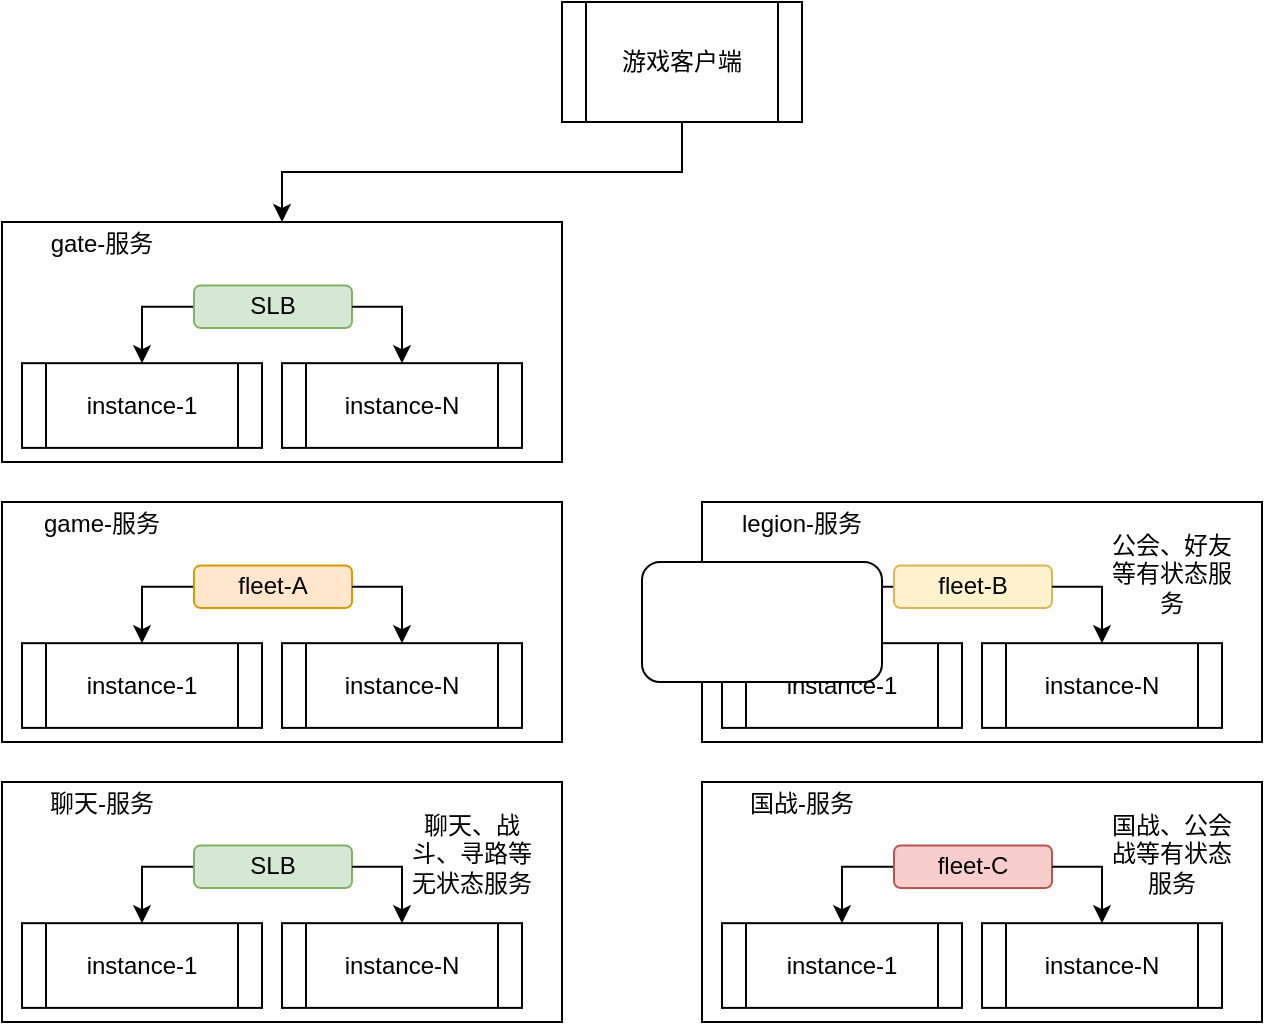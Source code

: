 <mxfile version="14.9.4" type="github">
  <diagram id="R2lEEEUBdFMjLlhIrx00" name="Page-1">
    <mxGraphModel dx="1422" dy="762" grid="1" gridSize="10" guides="1" tooltips="1" connect="1" arrows="1" fold="1" page="1" pageScale="1" pageWidth="850" pageHeight="1100" math="0" shadow="0" extFonts="Permanent Marker^https://fonts.googleapis.com/css?family=Permanent+Marker">
      <root>
        <mxCell id="0" />
        <mxCell id="1" parent="0" />
        <mxCell id="akZH2UkUU4lrVJMahKS4-86" style="edgeStyle=orthogonalEdgeStyle;rounded=0;orthogonalLoop=1;jettySize=auto;html=1;exitX=0.5;exitY=1;exitDx=0;exitDy=0;" edge="1" parent="1" source="akZH2UkUU4lrVJMahKS4-1" target="akZH2UkUU4lrVJMahKS4-8">
          <mxGeometry relative="1" as="geometry" />
        </mxCell>
        <mxCell id="akZH2UkUU4lrVJMahKS4-1" value="游戏客户端" style="shape=process;whiteSpace=wrap;html=1;backgroundOutline=1;" vertex="1" parent="1">
          <mxGeometry x="320" y="30" width="120" height="60" as="geometry" />
        </mxCell>
        <mxCell id="akZH2UkUU4lrVJMahKS4-9" value="" style="group;fillColor=#fff2cc;strokeColor=#d6b656;" vertex="1" connectable="0" parent="1">
          <mxGeometry x="40" y="140" width="280" height="120" as="geometry" />
        </mxCell>
        <mxCell id="akZH2UkUU4lrVJMahKS4-8" value="" style="rounded=0;whiteSpace=wrap;html=1;" vertex="1" parent="akZH2UkUU4lrVJMahKS4-9">
          <mxGeometry width="280" height="120" as="geometry" />
        </mxCell>
        <mxCell id="akZH2UkUU4lrVJMahKS4-2" value="instance-1" style="shape=process;whiteSpace=wrap;html=1;backgroundOutline=1;" vertex="1" parent="akZH2UkUU4lrVJMahKS4-9">
          <mxGeometry x="10" y="70.588" width="120" height="42.353" as="geometry" />
        </mxCell>
        <mxCell id="akZH2UkUU4lrVJMahKS4-6" style="edgeStyle=orthogonalEdgeStyle;rounded=0;orthogonalLoop=1;jettySize=auto;html=1;exitX=0;exitY=0.5;exitDx=0;exitDy=0;entryX=0.5;entryY=0;entryDx=0;entryDy=0;" edge="1" parent="akZH2UkUU4lrVJMahKS4-9" source="akZH2UkUU4lrVJMahKS4-4" target="akZH2UkUU4lrVJMahKS4-2">
          <mxGeometry relative="1" as="geometry" />
        </mxCell>
        <mxCell id="akZH2UkUU4lrVJMahKS4-4" value="SLB" style="rounded=1;whiteSpace=wrap;html=1;fillColor=#d5e8d4;strokeColor=#82b366;" vertex="1" parent="akZH2UkUU4lrVJMahKS4-9">
          <mxGeometry x="96" y="31.765" width="79" height="21.176" as="geometry" />
        </mxCell>
        <mxCell id="akZH2UkUU4lrVJMahKS4-5" value="instance-N" style="shape=process;whiteSpace=wrap;html=1;backgroundOutline=1;" vertex="1" parent="akZH2UkUU4lrVJMahKS4-9">
          <mxGeometry x="140" y="70.588" width="120" height="42.353" as="geometry" />
        </mxCell>
        <mxCell id="akZH2UkUU4lrVJMahKS4-7" style="edgeStyle=orthogonalEdgeStyle;rounded=0;orthogonalLoop=1;jettySize=auto;html=1;exitX=1;exitY=0.5;exitDx=0;exitDy=0;" edge="1" parent="akZH2UkUU4lrVJMahKS4-9" source="akZH2UkUU4lrVJMahKS4-4" target="akZH2UkUU4lrVJMahKS4-5">
          <mxGeometry relative="1" as="geometry">
            <Array as="points">
              <mxPoint x="200" y="42.353" />
            </Array>
          </mxGeometry>
        </mxCell>
        <mxCell id="akZH2UkUU4lrVJMahKS4-11" value="gate-服务" style="text;html=1;strokeColor=none;fillColor=none;align=center;verticalAlign=middle;whiteSpace=wrap;rounded=0;" vertex="1" parent="akZH2UkUU4lrVJMahKS4-9">
          <mxGeometry width="100" height="21.176" as="geometry" />
        </mxCell>
        <mxCell id="akZH2UkUU4lrVJMahKS4-49" value="" style="group;fillColor=#fff2cc;strokeColor=#d6b656;" vertex="1" connectable="0" parent="1">
          <mxGeometry x="40" y="280" width="280" height="120" as="geometry" />
        </mxCell>
        <mxCell id="akZH2UkUU4lrVJMahKS4-50" value="" style="rounded=0;whiteSpace=wrap;html=1;" vertex="1" parent="akZH2UkUU4lrVJMahKS4-49">
          <mxGeometry width="280" height="120" as="geometry" />
        </mxCell>
        <mxCell id="akZH2UkUU4lrVJMahKS4-51" value="instance-1" style="shape=process;whiteSpace=wrap;html=1;backgroundOutline=1;" vertex="1" parent="akZH2UkUU4lrVJMahKS4-49">
          <mxGeometry x="10" y="70.588" width="120" height="42.353" as="geometry" />
        </mxCell>
        <mxCell id="akZH2UkUU4lrVJMahKS4-52" style="edgeStyle=orthogonalEdgeStyle;rounded=0;orthogonalLoop=1;jettySize=auto;html=1;exitX=0;exitY=0.5;exitDx=0;exitDy=0;entryX=0.5;entryY=0;entryDx=0;entryDy=0;" edge="1" parent="akZH2UkUU4lrVJMahKS4-49" source="akZH2UkUU4lrVJMahKS4-53" target="akZH2UkUU4lrVJMahKS4-51">
          <mxGeometry relative="1" as="geometry" />
        </mxCell>
        <mxCell id="akZH2UkUU4lrVJMahKS4-53" value="fleet-A" style="rounded=1;whiteSpace=wrap;html=1;fillColor=#ffe6cc;strokeColor=#d79b00;" vertex="1" parent="akZH2UkUU4lrVJMahKS4-49">
          <mxGeometry x="96" y="31.765" width="79" height="21.176" as="geometry" />
        </mxCell>
        <mxCell id="akZH2UkUU4lrVJMahKS4-54" value="instance-N" style="shape=process;whiteSpace=wrap;html=1;backgroundOutline=1;" vertex="1" parent="akZH2UkUU4lrVJMahKS4-49">
          <mxGeometry x="140" y="70.588" width="120" height="42.353" as="geometry" />
        </mxCell>
        <mxCell id="akZH2UkUU4lrVJMahKS4-55" style="edgeStyle=orthogonalEdgeStyle;rounded=0;orthogonalLoop=1;jettySize=auto;html=1;exitX=1;exitY=0.5;exitDx=0;exitDy=0;" edge="1" parent="akZH2UkUU4lrVJMahKS4-49" source="akZH2UkUU4lrVJMahKS4-53" target="akZH2UkUU4lrVJMahKS4-54">
          <mxGeometry relative="1" as="geometry">
            <Array as="points">
              <mxPoint x="200" y="42.353" />
            </Array>
          </mxGeometry>
        </mxCell>
        <mxCell id="akZH2UkUU4lrVJMahKS4-56" value="game-服务" style="text;html=1;strokeColor=none;fillColor=none;align=center;verticalAlign=middle;whiteSpace=wrap;rounded=0;" vertex="1" parent="akZH2UkUU4lrVJMahKS4-49">
          <mxGeometry width="100" height="21.176" as="geometry" />
        </mxCell>
        <mxCell id="akZH2UkUU4lrVJMahKS4-57" value="" style="group;fillColor=#fff2cc;strokeColor=#d6b656;" vertex="1" connectable="0" parent="1">
          <mxGeometry x="390" y="280" width="280" height="120" as="geometry" />
        </mxCell>
        <mxCell id="akZH2UkUU4lrVJMahKS4-58" value="" style="rounded=0;whiteSpace=wrap;html=1;" vertex="1" parent="akZH2UkUU4lrVJMahKS4-57">
          <mxGeometry width="280" height="120" as="geometry" />
        </mxCell>
        <mxCell id="akZH2UkUU4lrVJMahKS4-59" value="instance-1" style="shape=process;whiteSpace=wrap;html=1;backgroundOutline=1;" vertex="1" parent="akZH2UkUU4lrVJMahKS4-57">
          <mxGeometry x="10" y="70.588" width="120" height="42.353" as="geometry" />
        </mxCell>
        <mxCell id="akZH2UkUU4lrVJMahKS4-60" style="edgeStyle=orthogonalEdgeStyle;rounded=0;orthogonalLoop=1;jettySize=auto;html=1;exitX=0;exitY=0.5;exitDx=0;exitDy=0;entryX=0.5;entryY=0;entryDx=0;entryDy=0;" edge="1" parent="akZH2UkUU4lrVJMahKS4-57" source="akZH2UkUU4lrVJMahKS4-61" target="akZH2UkUU4lrVJMahKS4-59">
          <mxGeometry relative="1" as="geometry" />
        </mxCell>
        <mxCell id="akZH2UkUU4lrVJMahKS4-61" value="fleet-B" style="rounded=1;whiteSpace=wrap;html=1;fillColor=#fff2cc;strokeColor=#d6b656;" vertex="1" parent="akZH2UkUU4lrVJMahKS4-57">
          <mxGeometry x="96" y="31.765" width="79" height="21.176" as="geometry" />
        </mxCell>
        <mxCell id="akZH2UkUU4lrVJMahKS4-62" value="instance-N" style="shape=process;whiteSpace=wrap;html=1;backgroundOutline=1;" vertex="1" parent="akZH2UkUU4lrVJMahKS4-57">
          <mxGeometry x="140" y="70.588" width="120" height="42.353" as="geometry" />
        </mxCell>
        <mxCell id="akZH2UkUU4lrVJMahKS4-63" style="edgeStyle=orthogonalEdgeStyle;rounded=0;orthogonalLoop=1;jettySize=auto;html=1;exitX=1;exitY=0.5;exitDx=0;exitDy=0;" edge="1" parent="akZH2UkUU4lrVJMahKS4-57" source="akZH2UkUU4lrVJMahKS4-61" target="akZH2UkUU4lrVJMahKS4-62">
          <mxGeometry relative="1" as="geometry">
            <Array as="points">
              <mxPoint x="200" y="42.353" />
            </Array>
          </mxGeometry>
        </mxCell>
        <mxCell id="akZH2UkUU4lrVJMahKS4-64" value="legion-服务" style="text;html=1;strokeColor=none;fillColor=none;align=center;verticalAlign=middle;whiteSpace=wrap;rounded=0;" vertex="1" parent="akZH2UkUU4lrVJMahKS4-57">
          <mxGeometry width="100" height="21.176" as="geometry" />
        </mxCell>
        <mxCell id="akZH2UkUU4lrVJMahKS4-65" value="公会、好友等有状态服务" style="text;html=1;strokeColor=none;fillColor=none;align=center;verticalAlign=middle;whiteSpace=wrap;rounded=0;" vertex="1" parent="akZH2UkUU4lrVJMahKS4-57">
          <mxGeometry x="200" y="12" width="70" height="48" as="geometry" />
        </mxCell>
        <mxCell id="akZH2UkUU4lrVJMahKS4-66" value="" style="group;fillColor=#fff2cc;strokeColor=#d6b656;" vertex="1" connectable="0" parent="1">
          <mxGeometry x="390" y="420" width="280" height="120" as="geometry" />
        </mxCell>
        <mxCell id="akZH2UkUU4lrVJMahKS4-67" value="" style="rounded=0;whiteSpace=wrap;html=1;" vertex="1" parent="akZH2UkUU4lrVJMahKS4-66">
          <mxGeometry width="280" height="120" as="geometry" />
        </mxCell>
        <mxCell id="akZH2UkUU4lrVJMahKS4-68" value="instance-1" style="shape=process;whiteSpace=wrap;html=1;backgroundOutline=1;" vertex="1" parent="akZH2UkUU4lrVJMahKS4-66">
          <mxGeometry x="10" y="70.588" width="120" height="42.353" as="geometry" />
        </mxCell>
        <mxCell id="akZH2UkUU4lrVJMahKS4-69" style="edgeStyle=orthogonalEdgeStyle;rounded=0;orthogonalLoop=1;jettySize=auto;html=1;exitX=0;exitY=0.5;exitDx=0;exitDy=0;entryX=0.5;entryY=0;entryDx=0;entryDy=0;" edge="1" parent="akZH2UkUU4lrVJMahKS4-66" source="akZH2UkUU4lrVJMahKS4-70" target="akZH2UkUU4lrVJMahKS4-68">
          <mxGeometry relative="1" as="geometry" />
        </mxCell>
        <mxCell id="akZH2UkUU4lrVJMahKS4-70" value="fleet-C" style="rounded=1;whiteSpace=wrap;html=1;fillColor=#f8cecc;strokeColor=#b85450;" vertex="1" parent="akZH2UkUU4lrVJMahKS4-66">
          <mxGeometry x="96" y="31.765" width="79" height="21.176" as="geometry" />
        </mxCell>
        <mxCell id="akZH2UkUU4lrVJMahKS4-71" value="instance-N" style="shape=process;whiteSpace=wrap;html=1;backgroundOutline=1;" vertex="1" parent="akZH2UkUU4lrVJMahKS4-66">
          <mxGeometry x="140" y="70.588" width="120" height="42.353" as="geometry" />
        </mxCell>
        <mxCell id="akZH2UkUU4lrVJMahKS4-72" style="edgeStyle=orthogonalEdgeStyle;rounded=0;orthogonalLoop=1;jettySize=auto;html=1;exitX=1;exitY=0.5;exitDx=0;exitDy=0;" edge="1" parent="akZH2UkUU4lrVJMahKS4-66" source="akZH2UkUU4lrVJMahKS4-70" target="akZH2UkUU4lrVJMahKS4-71">
          <mxGeometry relative="1" as="geometry">
            <Array as="points">
              <mxPoint x="200" y="42.353" />
            </Array>
          </mxGeometry>
        </mxCell>
        <mxCell id="akZH2UkUU4lrVJMahKS4-73" value="国战-服务" style="text;html=1;strokeColor=none;fillColor=none;align=center;verticalAlign=middle;whiteSpace=wrap;rounded=0;" vertex="1" parent="akZH2UkUU4lrVJMahKS4-66">
          <mxGeometry width="100" height="21.176" as="geometry" />
        </mxCell>
        <mxCell id="akZH2UkUU4lrVJMahKS4-74" value="国战、公会战等有状态服务" style="text;html=1;strokeColor=none;fillColor=none;align=center;verticalAlign=middle;whiteSpace=wrap;rounded=0;" vertex="1" parent="akZH2UkUU4lrVJMahKS4-66">
          <mxGeometry x="200" y="12" width="70" height="48" as="geometry" />
        </mxCell>
        <mxCell id="akZH2UkUU4lrVJMahKS4-75" value="" style="group;fillColor=#fff2cc;strokeColor=#d6b656;" vertex="1" connectable="0" parent="1">
          <mxGeometry x="40" y="420" width="280" height="120" as="geometry" />
        </mxCell>
        <mxCell id="akZH2UkUU4lrVJMahKS4-76" value="" style="rounded=0;whiteSpace=wrap;html=1;" vertex="1" parent="akZH2UkUU4lrVJMahKS4-75">
          <mxGeometry width="280" height="120" as="geometry" />
        </mxCell>
        <mxCell id="akZH2UkUU4lrVJMahKS4-77" value="instance-1" style="shape=process;whiteSpace=wrap;html=1;backgroundOutline=1;" vertex="1" parent="akZH2UkUU4lrVJMahKS4-75">
          <mxGeometry x="10" y="70.588" width="120" height="42.353" as="geometry" />
        </mxCell>
        <mxCell id="akZH2UkUU4lrVJMahKS4-78" style="edgeStyle=orthogonalEdgeStyle;rounded=0;orthogonalLoop=1;jettySize=auto;html=1;exitX=0;exitY=0.5;exitDx=0;exitDy=0;entryX=0.5;entryY=0;entryDx=0;entryDy=0;" edge="1" parent="akZH2UkUU4lrVJMahKS4-75" source="akZH2UkUU4lrVJMahKS4-79" target="akZH2UkUU4lrVJMahKS4-77">
          <mxGeometry relative="1" as="geometry" />
        </mxCell>
        <mxCell id="akZH2UkUU4lrVJMahKS4-79" value="SLB" style="rounded=1;whiteSpace=wrap;html=1;fillColor=#d5e8d4;strokeColor=#82b366;" vertex="1" parent="akZH2UkUU4lrVJMahKS4-75">
          <mxGeometry x="96" y="31.765" width="79" height="21.176" as="geometry" />
        </mxCell>
        <mxCell id="akZH2UkUU4lrVJMahKS4-80" value="instance-N" style="shape=process;whiteSpace=wrap;html=1;backgroundOutline=1;" vertex="1" parent="akZH2UkUU4lrVJMahKS4-75">
          <mxGeometry x="140" y="70.588" width="120" height="42.353" as="geometry" />
        </mxCell>
        <mxCell id="akZH2UkUU4lrVJMahKS4-81" style="edgeStyle=orthogonalEdgeStyle;rounded=0;orthogonalLoop=1;jettySize=auto;html=1;exitX=1;exitY=0.5;exitDx=0;exitDy=0;" edge="1" parent="akZH2UkUU4lrVJMahKS4-75" source="akZH2UkUU4lrVJMahKS4-79" target="akZH2UkUU4lrVJMahKS4-80">
          <mxGeometry relative="1" as="geometry">
            <Array as="points">
              <mxPoint x="200" y="42.353" />
            </Array>
          </mxGeometry>
        </mxCell>
        <mxCell id="akZH2UkUU4lrVJMahKS4-82" value="聊天-服务" style="text;html=1;strokeColor=none;fillColor=none;align=center;verticalAlign=middle;whiteSpace=wrap;rounded=0;" vertex="1" parent="akZH2UkUU4lrVJMahKS4-75">
          <mxGeometry width="100" height="21.176" as="geometry" />
        </mxCell>
        <mxCell id="akZH2UkUU4lrVJMahKS4-83" value="聊天、战斗、寻路等无状态服务" style="text;html=1;strokeColor=none;fillColor=none;align=center;verticalAlign=middle;whiteSpace=wrap;rounded=0;" vertex="1" parent="akZH2UkUU4lrVJMahKS4-75">
          <mxGeometry x="200" y="12" width="70" height="48" as="geometry" />
        </mxCell>
        <mxCell id="akZH2UkUU4lrVJMahKS4-84" value="" style="rounded=1;whiteSpace=wrap;html=1;" vertex="1" parent="1">
          <mxGeometry x="360" y="310" width="120" height="60" as="geometry" />
        </mxCell>
      </root>
    </mxGraphModel>
  </diagram>
</mxfile>
